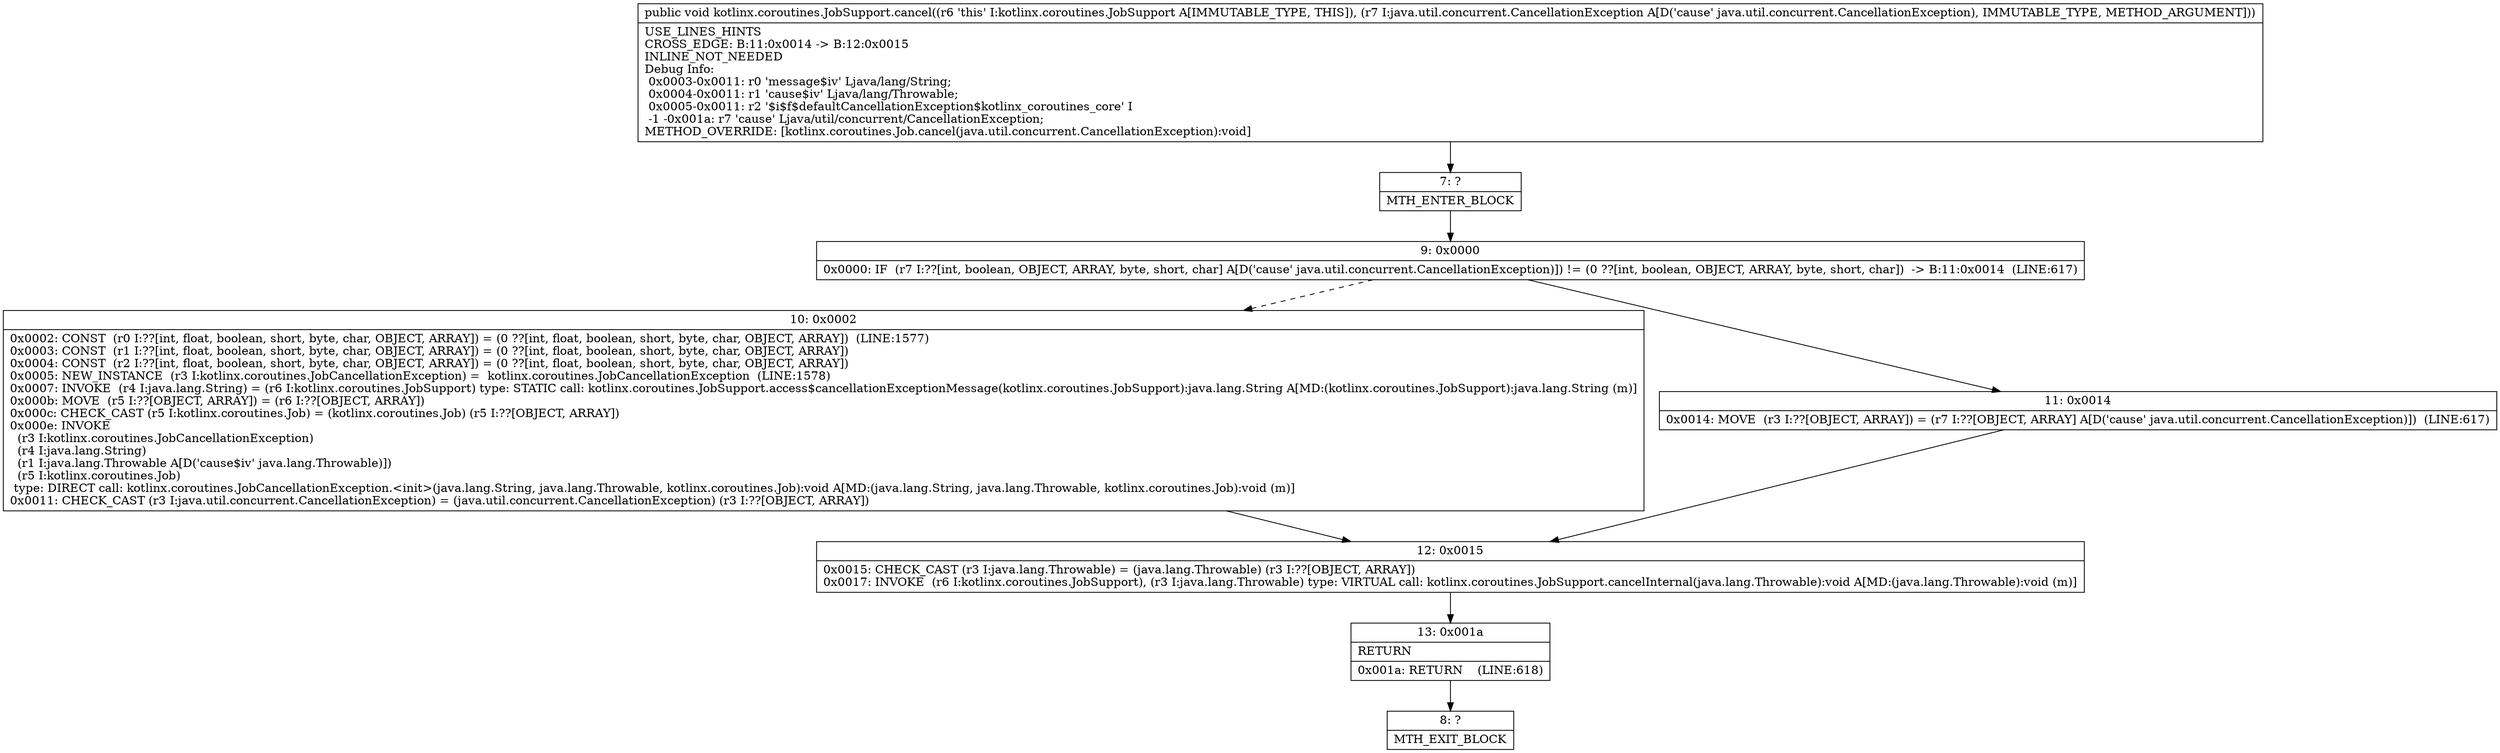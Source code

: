 digraph "CFG forkotlinx.coroutines.JobSupport.cancel(Ljava\/util\/concurrent\/CancellationException;)V" {
Node_7 [shape=record,label="{7\:\ ?|MTH_ENTER_BLOCK\l}"];
Node_9 [shape=record,label="{9\:\ 0x0000|0x0000: IF  (r7 I:??[int, boolean, OBJECT, ARRAY, byte, short, char] A[D('cause' java.util.concurrent.CancellationException)]) != (0 ??[int, boolean, OBJECT, ARRAY, byte, short, char])  \-\> B:11:0x0014  (LINE:617)\l}"];
Node_10 [shape=record,label="{10\:\ 0x0002|0x0002: CONST  (r0 I:??[int, float, boolean, short, byte, char, OBJECT, ARRAY]) = (0 ??[int, float, boolean, short, byte, char, OBJECT, ARRAY])  (LINE:1577)\l0x0003: CONST  (r1 I:??[int, float, boolean, short, byte, char, OBJECT, ARRAY]) = (0 ??[int, float, boolean, short, byte, char, OBJECT, ARRAY]) \l0x0004: CONST  (r2 I:??[int, float, boolean, short, byte, char, OBJECT, ARRAY]) = (0 ??[int, float, boolean, short, byte, char, OBJECT, ARRAY]) \l0x0005: NEW_INSTANCE  (r3 I:kotlinx.coroutines.JobCancellationException) =  kotlinx.coroutines.JobCancellationException  (LINE:1578)\l0x0007: INVOKE  (r4 I:java.lang.String) = (r6 I:kotlinx.coroutines.JobSupport) type: STATIC call: kotlinx.coroutines.JobSupport.access$cancellationExceptionMessage(kotlinx.coroutines.JobSupport):java.lang.String A[MD:(kotlinx.coroutines.JobSupport):java.lang.String (m)]\l0x000b: MOVE  (r5 I:??[OBJECT, ARRAY]) = (r6 I:??[OBJECT, ARRAY]) \l0x000c: CHECK_CAST (r5 I:kotlinx.coroutines.Job) = (kotlinx.coroutines.Job) (r5 I:??[OBJECT, ARRAY]) \l0x000e: INVOKE  \l  (r3 I:kotlinx.coroutines.JobCancellationException)\l  (r4 I:java.lang.String)\l  (r1 I:java.lang.Throwable A[D('cause$iv' java.lang.Throwable)])\l  (r5 I:kotlinx.coroutines.Job)\l type: DIRECT call: kotlinx.coroutines.JobCancellationException.\<init\>(java.lang.String, java.lang.Throwable, kotlinx.coroutines.Job):void A[MD:(java.lang.String, java.lang.Throwable, kotlinx.coroutines.Job):void (m)]\l0x0011: CHECK_CAST (r3 I:java.util.concurrent.CancellationException) = (java.util.concurrent.CancellationException) (r3 I:??[OBJECT, ARRAY]) \l}"];
Node_12 [shape=record,label="{12\:\ 0x0015|0x0015: CHECK_CAST (r3 I:java.lang.Throwable) = (java.lang.Throwable) (r3 I:??[OBJECT, ARRAY]) \l0x0017: INVOKE  (r6 I:kotlinx.coroutines.JobSupport), (r3 I:java.lang.Throwable) type: VIRTUAL call: kotlinx.coroutines.JobSupport.cancelInternal(java.lang.Throwable):void A[MD:(java.lang.Throwable):void (m)]\l}"];
Node_13 [shape=record,label="{13\:\ 0x001a|RETURN\l|0x001a: RETURN    (LINE:618)\l}"];
Node_8 [shape=record,label="{8\:\ ?|MTH_EXIT_BLOCK\l}"];
Node_11 [shape=record,label="{11\:\ 0x0014|0x0014: MOVE  (r3 I:??[OBJECT, ARRAY]) = (r7 I:??[OBJECT, ARRAY] A[D('cause' java.util.concurrent.CancellationException)])  (LINE:617)\l}"];
MethodNode[shape=record,label="{public void kotlinx.coroutines.JobSupport.cancel((r6 'this' I:kotlinx.coroutines.JobSupport A[IMMUTABLE_TYPE, THIS]), (r7 I:java.util.concurrent.CancellationException A[D('cause' java.util.concurrent.CancellationException), IMMUTABLE_TYPE, METHOD_ARGUMENT]))  | USE_LINES_HINTS\lCROSS_EDGE: B:11:0x0014 \-\> B:12:0x0015\lINLINE_NOT_NEEDED\lDebug Info:\l  0x0003\-0x0011: r0 'message$iv' Ljava\/lang\/String;\l  0x0004\-0x0011: r1 'cause$iv' Ljava\/lang\/Throwable;\l  0x0005\-0x0011: r2 '$i$f$defaultCancellationException$kotlinx_coroutines_core' I\l  \-1 \-0x001a: r7 'cause' Ljava\/util\/concurrent\/CancellationException;\lMETHOD_OVERRIDE: [kotlinx.coroutines.Job.cancel(java.util.concurrent.CancellationException):void]\l}"];
MethodNode -> Node_7;Node_7 -> Node_9;
Node_9 -> Node_10[style=dashed];
Node_9 -> Node_11;
Node_10 -> Node_12;
Node_12 -> Node_13;
Node_13 -> Node_8;
Node_11 -> Node_12;
}

